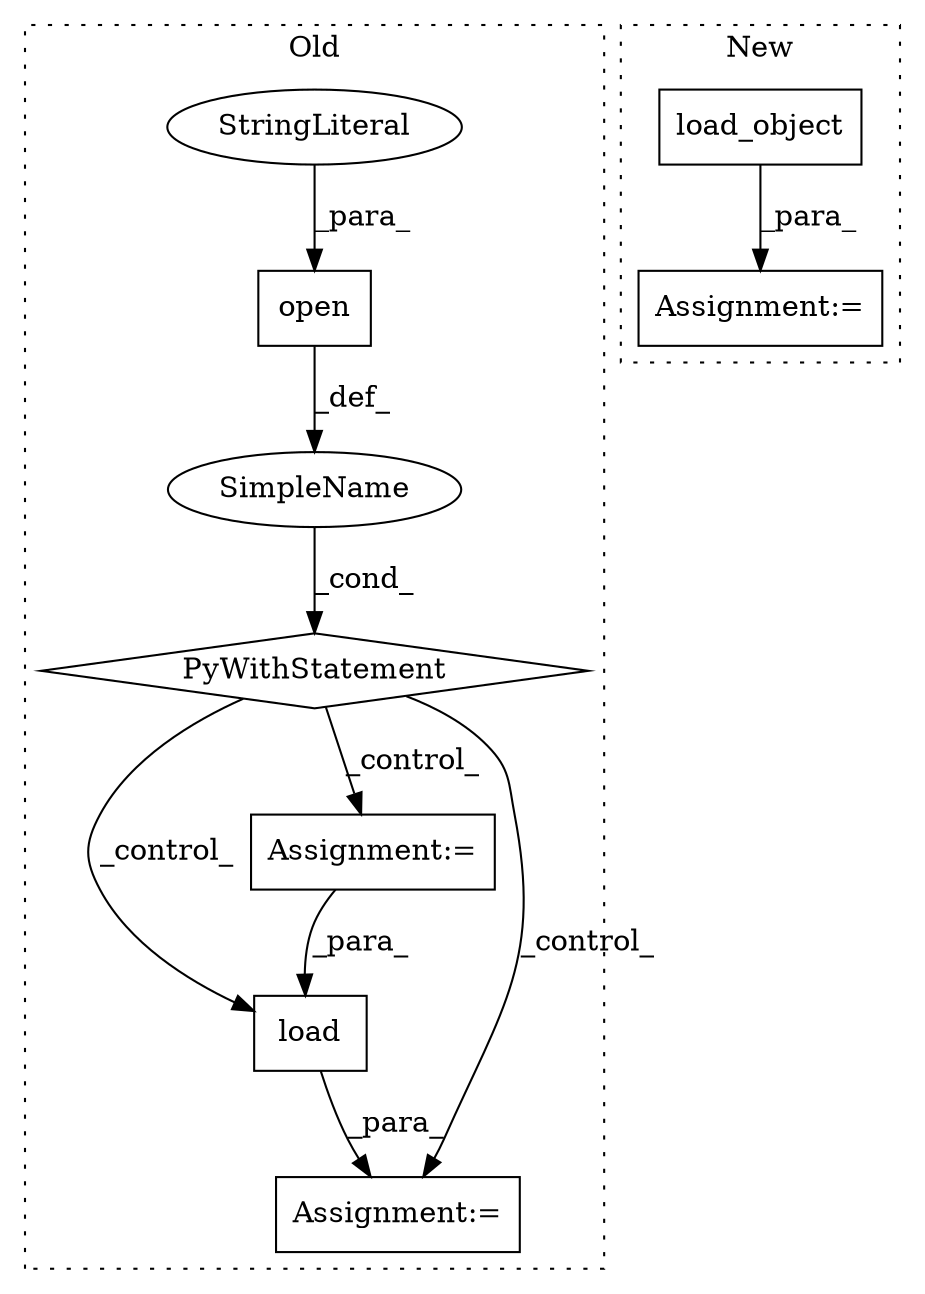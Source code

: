 digraph G {
subgraph cluster0 {
1 [label="PyWithStatement" a="104" s="4084,4113" l="10,2" shape="diamond"];
3 [label="SimpleName" a="42" s="" l="" shape="ellipse"];
4 [label="load" a="32" s="4154,4160" l="5,1" shape="box"];
6 [label="Assignment:=" a="7" s="4145" l="1" shape="box"];
7 [label="Assignment:=" a="7" s="4130" l="1" shape="box"];
8 [label="open" a="32" s="4094,4112" l="5,1" shape="box"];
9 [label="StringLiteral" a="45" s="4109" l="3" shape="ellipse"];
label = "Old";
style="dotted";
}
subgraph cluster1 {
2 [label="load_object" a="32" s="4063,4084" l="12,1" shape="box"];
5 [label="Assignment:=" a="7" s="4062" l="1" shape="box"];
label = "New";
style="dotted";
}
1 -> 6 [label="_control_"];
1 -> 4 [label="_control_"];
1 -> 7 [label="_control_"];
2 -> 5 [label="_para_"];
3 -> 1 [label="_cond_"];
4 -> 6 [label="_para_"];
7 -> 4 [label="_para_"];
8 -> 3 [label="_def_"];
9 -> 8 [label="_para_"];
}